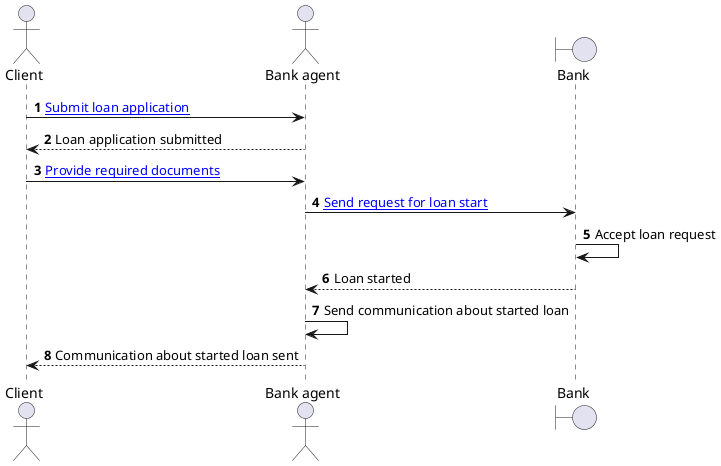 @startuml
autonumber
actor Client as client
actor       "Bank agent" as bankAgent
boundary    "Bank" as bankAnalyst
client -> bankAgent : [[https://github.com/PawelJaworski/ddd-loan-application/blob/main/src/main/java/pl/javorek/ddd/service/applicationforloan/application/command/ApplicationForALoanCmdFacade.java Submit loan application]]
bankAgent --> client : Loan application submitted
client -> bankAgent : [[https://github.com/PawelJaworski/ddd-loan-application/blob/main/src/main/java/pl/javorek/ddd/service/applicationforloan/application/command/ApplicationForALoanCmdFacade.java Provide required documents]]
bankAgent -> bankAnalyst : [[https://github.com/PawelJaworski/ddd-loan-application/blob/main/src/main/java/pl/javorek/ddd/service/applicationforloan/application/command/ApplicationForALoanCmdFacade.java Send request for loan start]]
bankAnalyst -> bankAnalyst : Accept loan request
bankAnalyst --> bankAgent : Loan started
bankAgent -> bankAgent : Send communication about started loan
bankAgent --> client : Communication about started loan sent
@enduml
